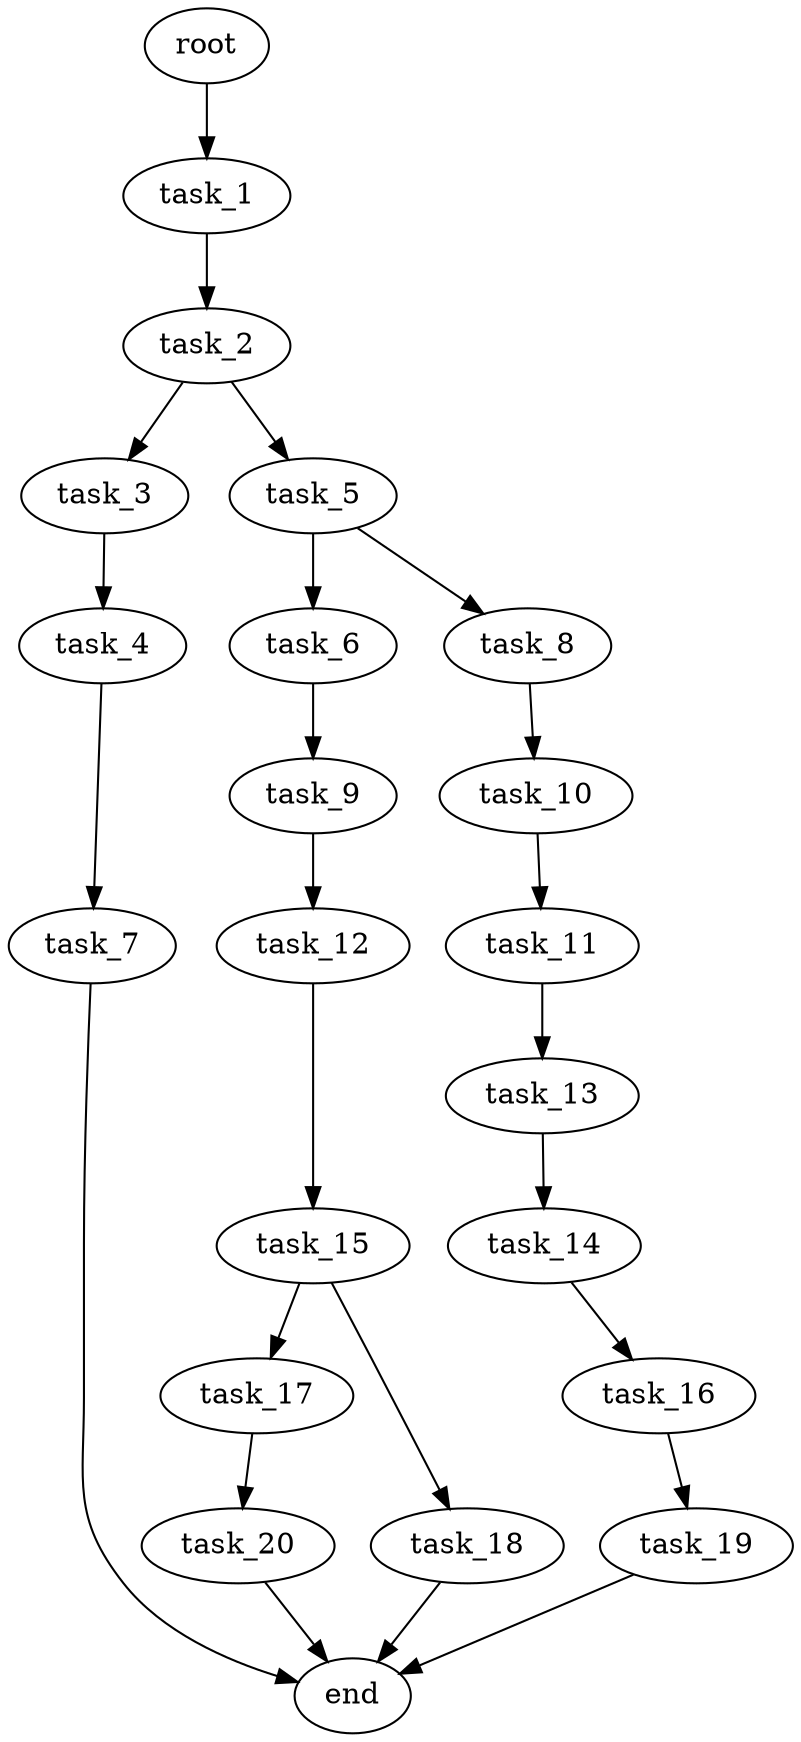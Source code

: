 digraph G {
  root [size="0.000000e+00"];
  task_1 [size="5.655955e+09"];
  task_2 [size="3.645570e+09"];
  task_3 [size="3.164015e+09"];
  task_4 [size="4.283646e+09"];
  task_5 [size="4.931399e+07"];
  task_6 [size="2.462505e+09"];
  task_7 [size="2.216036e+09"];
  task_8 [size="7.398422e+09"];
  task_9 [size="4.361805e+09"];
  task_10 [size="8.401260e+09"];
  task_11 [size="1.343924e+09"];
  task_12 [size="7.329995e+09"];
  task_13 [size="8.778980e+09"];
  task_14 [size="4.629021e+09"];
  task_15 [size="3.588057e+09"];
  task_16 [size="3.055412e+09"];
  task_17 [size="5.517167e+09"];
  task_18 [size="1.758526e+09"];
  task_19 [size="6.066670e+09"];
  task_20 [size="8.418088e+09"];
  end [size="0.000000e+00"];

  root -> task_1 [size="1.000000e-12"];
  task_1 -> task_2 [size="3.645570e+08"];
  task_2 -> task_3 [size="3.164015e+08"];
  task_2 -> task_5 [size="4.931399e+06"];
  task_3 -> task_4 [size="4.283646e+08"];
  task_4 -> task_7 [size="2.216036e+08"];
  task_5 -> task_6 [size="2.462505e+08"];
  task_5 -> task_8 [size="7.398422e+08"];
  task_6 -> task_9 [size="4.361805e+08"];
  task_7 -> end [size="1.000000e-12"];
  task_8 -> task_10 [size="8.401260e+08"];
  task_9 -> task_12 [size="7.329995e+08"];
  task_10 -> task_11 [size="1.343924e+08"];
  task_11 -> task_13 [size="8.778980e+08"];
  task_12 -> task_15 [size="3.588057e+08"];
  task_13 -> task_14 [size="4.629021e+08"];
  task_14 -> task_16 [size="3.055412e+08"];
  task_15 -> task_17 [size="5.517167e+08"];
  task_15 -> task_18 [size="1.758526e+08"];
  task_16 -> task_19 [size="6.066670e+08"];
  task_17 -> task_20 [size="8.418088e+08"];
  task_18 -> end [size="1.000000e-12"];
  task_19 -> end [size="1.000000e-12"];
  task_20 -> end [size="1.000000e-12"];
}
